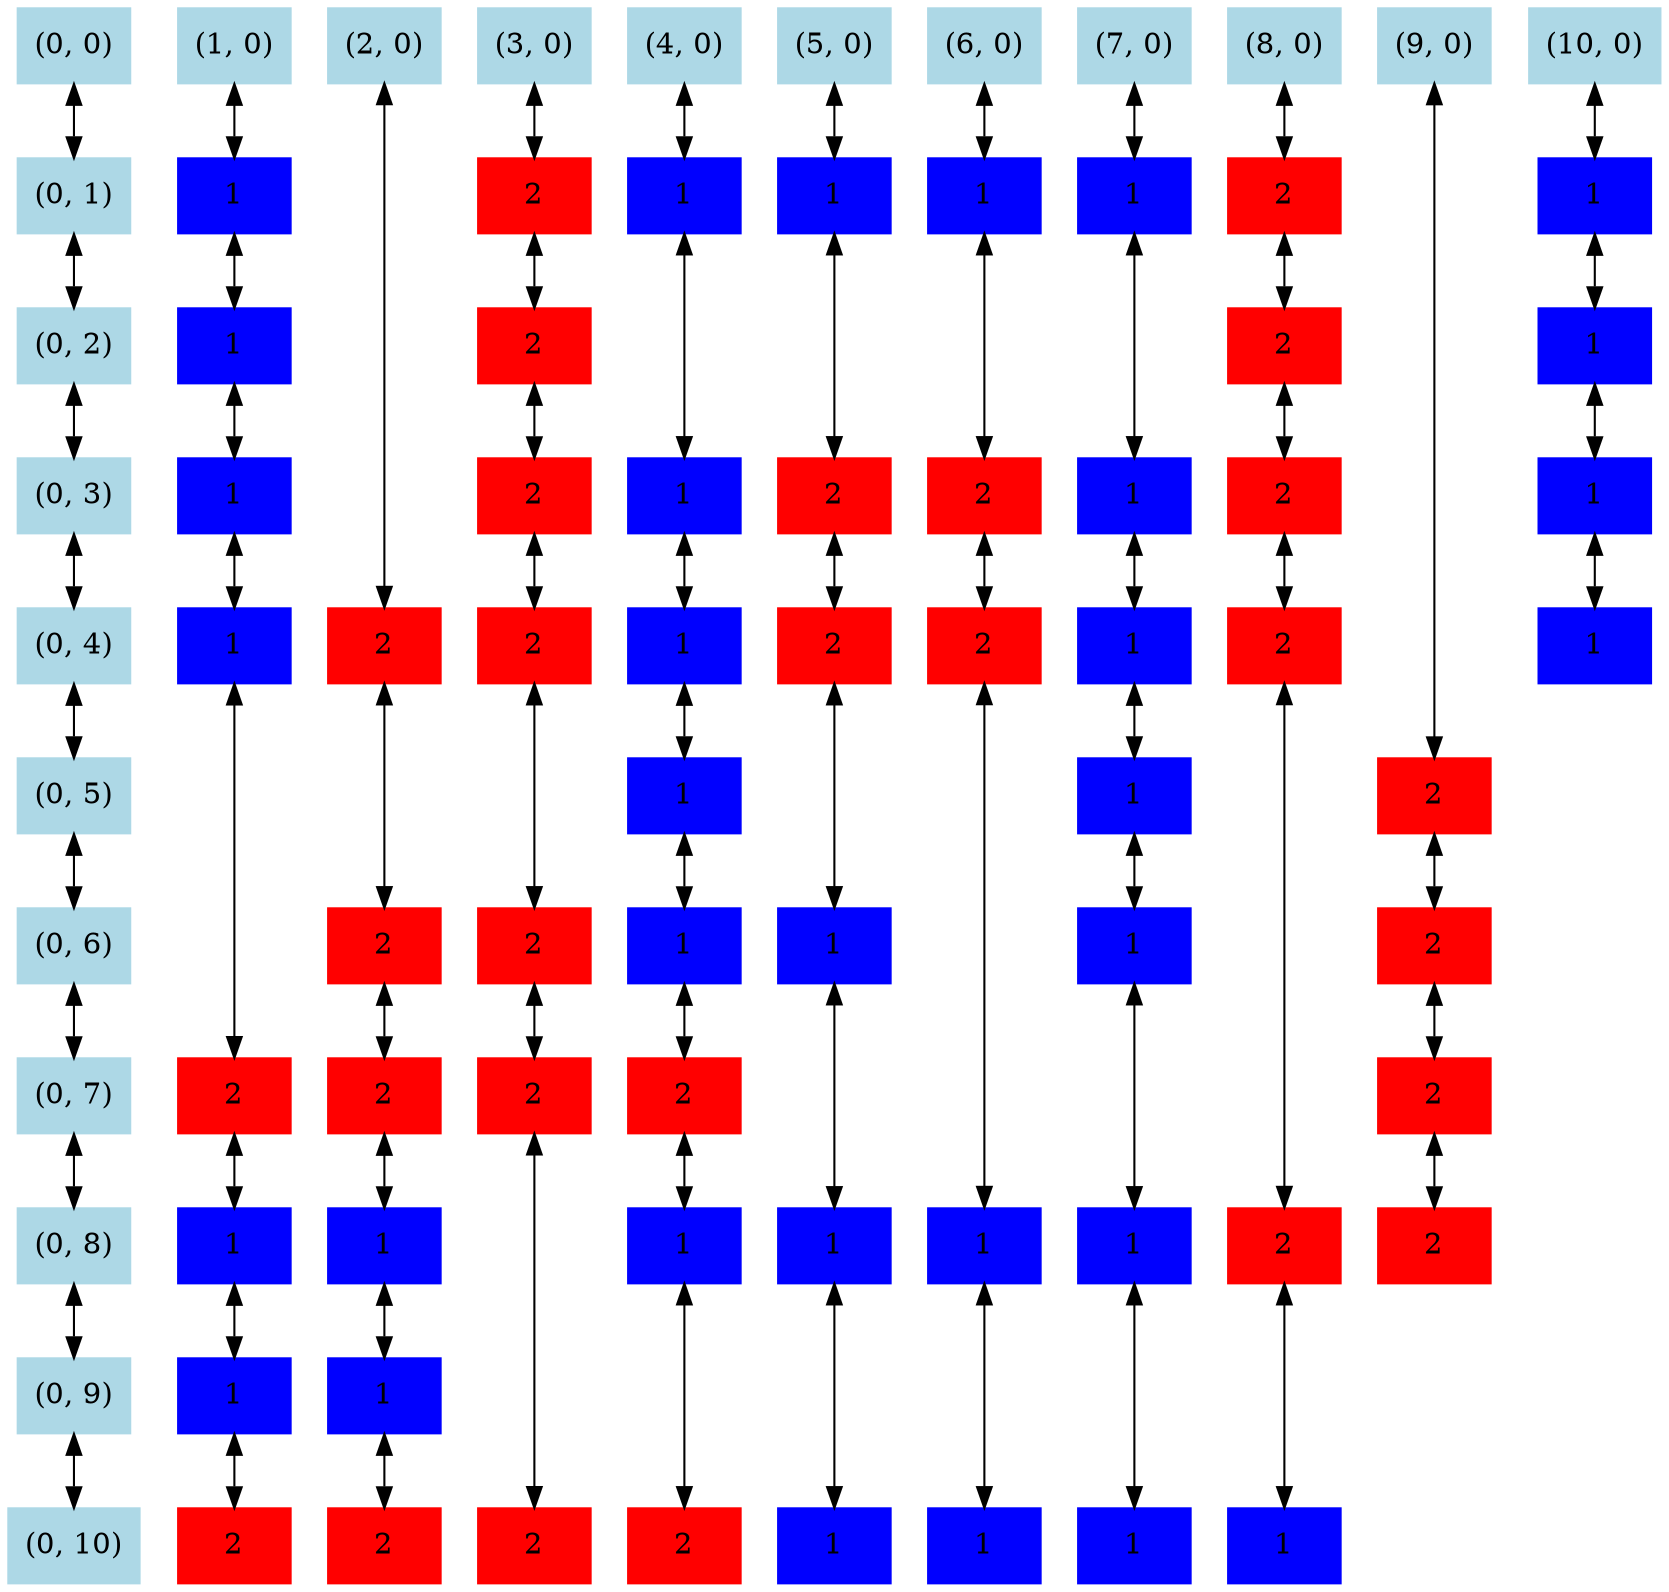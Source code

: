 digraph {
	node [shape=box style=filled]
	{
		rank=same
		node [color=lightblue]
		node00 [label="(0, 0)"]
		rank=same
		node [color=lightblue]
		node10 [label="(1, 0)"]
		rank=same
		node [color=lightblue]
		node20 [label="(2, 0)"]
		rank=same
		node [color=lightblue]
		node30 [label="(3, 0)"]
		rank=same
		node [color=lightblue]
		node40 [label="(4, 0)"]
		rank=same
		node [color=lightblue]
		node50 [label="(5, 0)"]
		rank=same
		node [color=lightblue]
		node60 [label="(6, 0)"]
		rank=same
		node [color=lightblue]
		node70 [label="(7, 0)"]
		rank=same
		node [color=lightblue]
		node80 [label="(8, 0)"]
		rank=same
		node [color=lightblue]
		node90 [label="(9, 0)"]
		rank=same
		node [color=lightblue]
		node100 [label="(10, 0)"]
	}
	{
		rank=same
		node [color=lightblue]
		node01 [label="(0, 1)"]
		rank=same
		node [color=blue]
		node11 [label=1]
		rank=same
		node [color=red]
		node31 [label=2]
		rank=same
		node [color=blue]
		node41 [label=1]
		rank=same
		node [color=blue]
		node51 [label=1]
		rank=same
		node [color=blue]
		node61 [label=1]
		rank=same
		node [color=blue]
		node71 [label=1]
		rank=same
		node [color=red]
		node81 [label=2]
		rank=same
		node [color=blue]
		node101 [label=1]
	}
	{
		rank=same
		node [color=lightblue]
		node02 [label="(0, 2)"]
		rank=same
		node [color=blue]
		node12 [label=1]
		rank=same
		node [color=red]
		node32 [label=2]
		rank=same
		node [color=red]
		node82 [label=2]
		rank=same
		node [color=blue]
		node102 [label=1]
	}
	{
		rank=same
		node [color=lightblue]
		node03 [label="(0, 3)"]
		rank=same
		node [color=blue]
		node13 [label=1]
		rank=same
		node [color=red]
		node33 [label=2]
		rank=same
		node [color=blue]
		node43 [label=1]
		rank=same
		node [color=red]
		node53 [label=2]
		rank=same
		node [color=red]
		node63 [label=2]
		rank=same
		node [color=blue]
		node73 [label=1]
		rank=same
		node [color=red]
		node83 [label=2]
		rank=same
		node [color=blue]
		node103 [label=1]
	}
	{
		rank=same
		node [color=lightblue]
		node04 [label="(0, 4)"]
		rank=same
		node [color=blue]
		node14 [label=1]
		rank=same
		node [color=red]
		node24 [label=2]
		rank=same
		node [color=red]
		node34 [label=2]
		rank=same
		node [color=blue]
		node44 [label=1]
		rank=same
		node [color=red]
		node54 [label=2]
		rank=same
		node [color=red]
		node64 [label=2]
		rank=same
		node [color=blue]
		node74 [label=1]
		rank=same
		node [color=red]
		node84 [label=2]
		rank=same
		node [color=blue]
		node104 [label=1]
	}
	{
		rank=same
		node [color=lightblue]
		node05 [label="(0, 5)"]
		rank=same
		node [color=blue]
		node45 [label=1]
		rank=same
		node [color=blue]
		node75 [label=1]
		rank=same
		node [color=red]
		node95 [label=2]
	}
	{
		rank=same
		node [color=lightblue]
		node06 [label="(0, 6)"]
		rank=same
		node [color=red]
		node26 [label=2]
		rank=same
		node [color=red]
		node36 [label=2]
		rank=same
		node [color=blue]
		node46 [label=1]
		rank=same
		node [color=blue]
		node56 [label=1]
		rank=same
		node [color=blue]
		node76 [label=1]
		rank=same
		node [color=red]
		node96 [label=2]
	}
	{
		rank=same
		node [color=lightblue]
		node07 [label="(0, 7)"]
		rank=same
		node [color=red]
		node17 [label=2]
		rank=same
		node [color=red]
		node27 [label=2]
		rank=same
		node [color=red]
		node37 [label=2]
		rank=same
		node [color=red]
		node47 [label=2]
		rank=same
		node [color=red]
		node97 [label=2]
	}
	{
		rank=same
		node [color=lightblue]
		node08 [label="(0, 8)"]
		rank=same
		node [color=blue]
		node18 [label=1]
		rank=same
		node [color=blue]
		node28 [label=1]
		rank=same
		node [color=blue]
		node48 [label=1]
		rank=same
		node [color=blue]
		node58 [label=1]
		rank=same
		node [color=blue]
		node68 [label=1]
		rank=same
		node [color=blue]
		node78 [label=1]
		rank=same
		node [color=red]
		node88 [label=2]
		rank=same
		node [color=red]
		node98 [label=2]
	}
	{
		rank=same
		node [color=lightblue]
		node09 [label="(0, 9)"]
		rank=same
		node [color=blue]
		node19 [label=1]
		rank=same
		node [color=blue]
		node29 [label=1]
	}
	{
		rank=same
		node [color=lightblue]
		node010 [label="(0, 10)"]
		rank=same
		node [color=red]
		node110 [label=2]
		rank=same
		node [color=red]
		node210 [label=2]
		rank=same
		node [color=red]
		node310 [label=2]
		rank=same
		node [color=red]
		node410 [label=2]
		rank=same
		node [color=blue]
		node510 [label=1]
		rank=same
		node [color=blue]
		node610 [label=1]
		rank=same
		node [color=blue]
		node710 [label=1]
		rank=same
		node [color=blue]
		node810 [label=1]
	}
	node00 -> node01 [dir=both]
	node01 -> node02 [dir=both]
	node02 -> node03 [dir=both]
	node03 -> node04 [dir=both]
	node04 -> node05 [dir=both]
	node05 -> node06 [dir=both]
	node06 -> node07 [dir=both]
	node07 -> node08 [dir=both]
	node08 -> node09 [dir=both]
	node09 -> node010 [dir=both]
	node10 -> node11 [dir=both]
	node11 -> node12 [dir=both]
	node12 -> node13 [dir=both]
	node13 -> node14 [dir=both]
	node14 -> node17 [dir=both]
	node17 -> node18 [dir=both]
	node18 -> node19 [dir=both]
	node19 -> node110 [dir=both]
	node20 -> node24 [dir=both]
	node24 -> node26 [dir=both]
	node26 -> node27 [dir=both]
	node27 -> node28 [dir=both]
	node28 -> node29 [dir=both]
	node29 -> node210 [dir=both]
	node30 -> node31 [dir=both]
	node31 -> node32 [dir=both]
	node32 -> node33 [dir=both]
	node33 -> node34 [dir=both]
	node34 -> node36 [dir=both]
	node36 -> node37 [dir=both]
	node37 -> node310 [dir=both]
	node40 -> node41 [dir=both]
	node41 -> node43 [dir=both]
	node43 -> node44 [dir=both]
	node44 -> node45 [dir=both]
	node45 -> node46 [dir=both]
	node46 -> node47 [dir=both]
	node47 -> node48 [dir=both]
	node48 -> node410 [dir=both]
	node50 -> node51 [dir=both]
	node51 -> node53 [dir=both]
	node53 -> node54 [dir=both]
	node54 -> node56 [dir=both]
	node56 -> node58 [dir=both]
	node58 -> node510 [dir=both]
	node60 -> node61 [dir=both]
	node61 -> node63 [dir=both]
	node63 -> node64 [dir=both]
	node64 -> node68 [dir=both]
	node68 -> node610 [dir=both]
	node70 -> node71 [dir=both]
	node71 -> node73 [dir=both]
	node73 -> node74 [dir=both]
	node74 -> node75 [dir=both]
	node75 -> node76 [dir=both]
	node76 -> node78 [dir=both]
	node78 -> node710 [dir=both]
	node80 -> node81 [dir=both]
	node81 -> node82 [dir=both]
	node82 -> node83 [dir=both]
	node83 -> node84 [dir=both]
	node84 -> node88 [dir=both]
	node88 -> node810 [dir=both]
	node90 -> node95 [dir=both]
	node95 -> node96 [dir=both]
	node96 -> node97 [dir=both]
	node97 -> node98 [dir=both]
	node100 -> node101 [dir=both]
	node101 -> node102 [dir=both]
	node102 -> node103 [dir=both]
	node103 -> node104 [dir=both]
}
